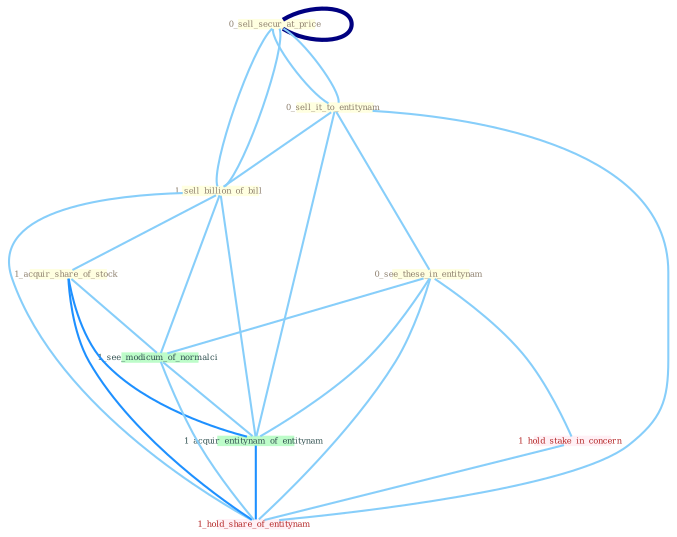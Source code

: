 Graph G{ 
    node
    [shape=polygon,style=filled,width=.5,height=.06,color="#BDFCC9",fixedsize=true,fontsize=4,
    fontcolor="#2f4f4f"];
    {node
    [color="#ffffe0", fontcolor="#8b7d6b"] "0_sell_secur_at_price " "0_sell_it_to_entitynam " "0_see_these_in_entitynam " "1_sell_billion_of_bill " "0_sell_secur_at_price " "1_acquir_share_of_stock "}
{node [color="#fff0f5", fontcolor="#b22222"] "1_hold_stake_in_concern " "1_hold_share_of_entitynam "}
edge [color="#B0E2FF"];

	"0_sell_secur_at_price " -- "0_sell_it_to_entitynam " [w="1", color="#87cefa" ];
	"0_sell_secur_at_price " -- "1_sell_billion_of_bill " [w="1", color="#87cefa" ];
	"0_sell_secur_at_price " -- "0_sell_secur_at_price " [w="4", style=bold, color="#000080", len=0.4];
	"0_sell_it_to_entitynam " -- "0_see_these_in_entitynam " [w="1", color="#87cefa" ];
	"0_sell_it_to_entitynam " -- "1_sell_billion_of_bill " [w="1", color="#87cefa" ];
	"0_sell_it_to_entitynam " -- "0_sell_secur_at_price " [w="1", color="#87cefa" ];
	"0_sell_it_to_entitynam " -- "1_acquir_entitynam_of_entitynam " [w="1", color="#87cefa" ];
	"0_sell_it_to_entitynam " -- "1_hold_share_of_entitynam " [w="1", color="#87cefa" ];
	"0_see_these_in_entitynam " -- "1_hold_stake_in_concern " [w="1", color="#87cefa" ];
	"0_see_these_in_entitynam " -- "1_see_modicum_of_normalci " [w="1", color="#87cefa" ];
	"0_see_these_in_entitynam " -- "1_acquir_entitynam_of_entitynam " [w="1", color="#87cefa" ];
	"0_see_these_in_entitynam " -- "1_hold_share_of_entitynam " [w="1", color="#87cefa" ];
	"1_sell_billion_of_bill " -- "0_sell_secur_at_price " [w="1", color="#87cefa" ];
	"1_sell_billion_of_bill " -- "1_acquir_share_of_stock " [w="1", color="#87cefa" ];
	"1_sell_billion_of_bill " -- "1_see_modicum_of_normalci " [w="1", color="#87cefa" ];
	"1_sell_billion_of_bill " -- "1_acquir_entitynam_of_entitynam " [w="1", color="#87cefa" ];
	"1_sell_billion_of_bill " -- "1_hold_share_of_entitynam " [w="1", color="#87cefa" ];
	"1_acquir_share_of_stock " -- "1_see_modicum_of_normalci " [w="1", color="#87cefa" ];
	"1_acquir_share_of_stock " -- "1_acquir_entitynam_of_entitynam " [w="2", color="#1e90ff" , len=0.8];
	"1_acquir_share_of_stock " -- "1_hold_share_of_entitynam " [w="2", color="#1e90ff" , len=0.8];
	"1_hold_stake_in_concern " -- "1_hold_share_of_entitynam " [w="1", color="#87cefa" ];
	"1_see_modicum_of_normalci " -- "1_acquir_entitynam_of_entitynam " [w="1", color="#87cefa" ];
	"1_see_modicum_of_normalci " -- "1_hold_share_of_entitynam " [w="1", color="#87cefa" ];
	"1_acquir_entitynam_of_entitynam " -- "1_hold_share_of_entitynam " [w="2", color="#1e90ff" , len=0.8];
}